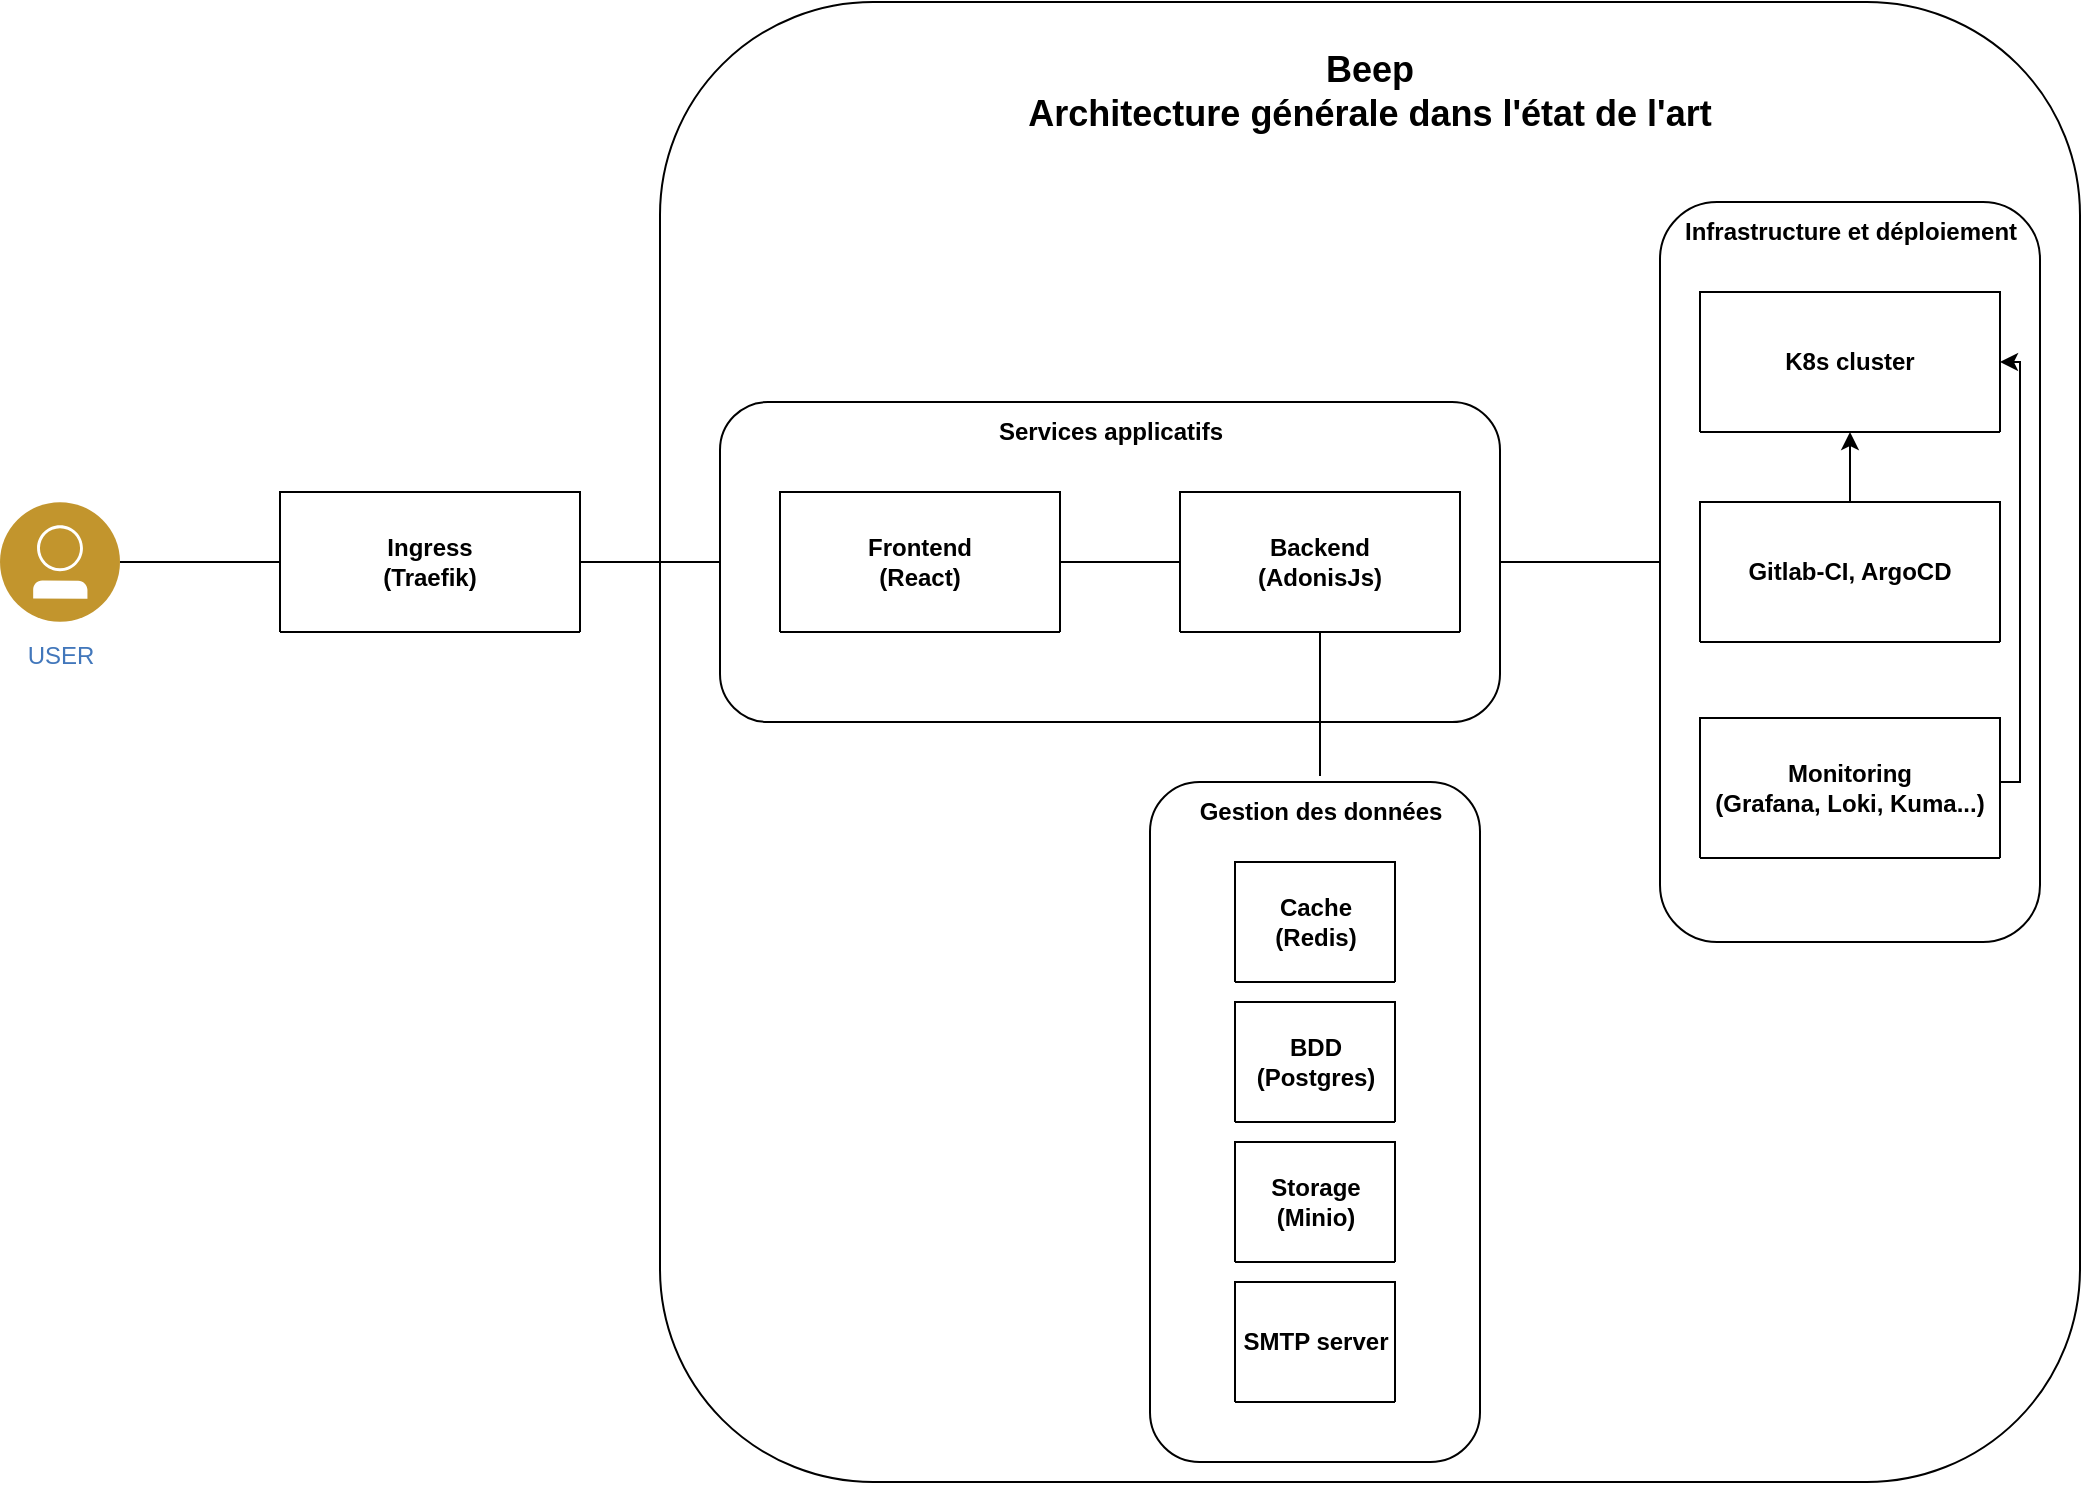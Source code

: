 <mxfile version="26.0.16">
  <diagram id="2f404044-711c-603c-8f00-f6bb4c023d3c" name="Page-1">
    <mxGraphModel grid="1" page="1" gridSize="10" guides="1" tooltips="1" connect="1" arrows="1" fold="1" pageScale="1" pageWidth="1169" pageHeight="827" background="none" math="0" shadow="0">
      <root>
        <mxCell id="0" />
        <mxCell id="1" parent="0" />
        <mxCell id="mkUzTBsy-N7OGZpN6Jnw-95" value="" style="group" connectable="0" vertex="1" parent="1">
          <mxGeometry x="400" y="800" width="710" height="740" as="geometry" />
        </mxCell>
        <mxCell id="mkUzTBsy-N7OGZpN6Jnw-82" value="" style="rounded=1;whiteSpace=wrap;html=1;" vertex="1" parent="mkUzTBsy-N7OGZpN6Jnw-95">
          <mxGeometry width="710" height="740" as="geometry" />
        </mxCell>
        <mxCell id="mkUzTBsy-N7OGZpN6Jnw-85" value="&lt;b&gt;&lt;font style=&quot;font-size: 18px;&quot;&gt;Beep&lt;/font&gt;&lt;/b&gt;&lt;div&gt;&lt;b&gt;&lt;font style=&quot;font-size: 18px;&quot;&gt;Architecture générale dans l&#39;état de l&#39;art&lt;/font&gt;&lt;/b&gt;&lt;/div&gt;" style="text;html=1;align=center;verticalAlign=middle;whiteSpace=wrap;rounded=0;" vertex="1" parent="mkUzTBsy-N7OGZpN6Jnw-95">
          <mxGeometry x="156.25" y="20" width="397.5" height="50" as="geometry" />
        </mxCell>
        <mxCell id="mkUzTBsy-N7OGZpN6Jnw-96" value="" style="endArrow=none;html=1;rounded=0;exitX=1;exitY=0.5;exitDx=0;exitDy=0;" edge="1" parent="mkUzTBsy-N7OGZpN6Jnw-95">
          <mxGeometry width="50" height="50" relative="1" as="geometry">
            <mxPoint x="420" y="280" as="sourcePoint" />
            <mxPoint x="500" y="280" as="targetPoint" />
          </mxGeometry>
        </mxCell>
        <mxCell id="mkUzTBsy-N7OGZpN6Jnw-92" value="" style="group" connectable="0" vertex="1" parent="mkUzTBsy-N7OGZpN6Jnw-95">
          <mxGeometry x="500" y="100" width="190" height="465" as="geometry" />
        </mxCell>
        <mxCell id="mkUzTBsy-N7OGZpN6Jnw-90" value="" style="rounded=1;whiteSpace=wrap;html=1;" vertex="1" parent="mkUzTBsy-N7OGZpN6Jnw-92">
          <mxGeometry width="190" height="370" as="geometry" />
        </mxCell>
        <mxCell id="mkUzTBsy-N7OGZpN6Jnw-91" value="&lt;b&gt;Infrastructure et déploiement&lt;/b&gt;" style="text;html=1;align=center;verticalAlign=middle;resizable=0;points=[];autosize=1;strokeColor=none;fillColor=none;" vertex="1" parent="mkUzTBsy-N7OGZpN6Jnw-92">
          <mxGeometry width="190" height="30" as="geometry" />
        </mxCell>
        <mxCell id="mkUzTBsy-N7OGZpN6Jnw-98" value="Gitlab-CI, ArgoCD" style="swimlane;whiteSpace=wrap;html=1;startSize=200;" vertex="1" parent="mkUzTBsy-N7OGZpN6Jnw-92">
          <mxGeometry x="20" y="150" width="150" height="70" as="geometry" />
        </mxCell>
        <mxCell id="mkUzTBsy-N7OGZpN6Jnw-76" value="Monitoring&lt;div&gt;(Grafana, Loki, Kuma...)&lt;/div&gt;" style="swimlane;whiteSpace=wrap;html=1;startSize=200;" vertex="1" parent="mkUzTBsy-N7OGZpN6Jnw-92">
          <mxGeometry x="20" y="258" width="150" height="70" as="geometry" />
        </mxCell>
        <mxCell id="mkUzTBsy-N7OGZpN6Jnw-106" value="" style="endArrow=classic;html=1;rounded=0;entryX=1;entryY=0.5;entryDx=0;entryDy=0;" edge="1" parent="mkUzTBsy-N7OGZpN6Jnw-95" target="mkUzTBsy-N7OGZpN6Jnw-78">
          <mxGeometry width="50" height="50" relative="1" as="geometry">
            <mxPoint x="670" y="390" as="sourcePoint" />
            <mxPoint x="720" y="340" as="targetPoint" />
            <Array as="points">
              <mxPoint x="680" y="390" />
              <mxPoint x="680" y="180" />
            </Array>
          </mxGeometry>
        </mxCell>
        <mxCell id="mkUzTBsy-N7OGZpN6Jnw-93" value="" style="group" connectable="0" vertex="1" parent="1">
          <mxGeometry x="430" y="1000" width="390" height="530" as="geometry" />
        </mxCell>
        <mxCell id="mkUzTBsy-N7OGZpN6Jnw-83" value="" style="rounded=1;whiteSpace=wrap;html=1;" vertex="1" parent="mkUzTBsy-N7OGZpN6Jnw-93">
          <mxGeometry width="390" height="160" as="geometry" />
        </mxCell>
        <mxCell id="mkUzTBsy-N7OGZpN6Jnw-84" value="&lt;b&gt;Services applicatifs&lt;/b&gt;" style="text;html=1;align=center;verticalAlign=middle;resizable=0;points=[];autosize=1;strokeColor=none;fillColor=none;" vertex="1" parent="mkUzTBsy-N7OGZpN6Jnw-93">
          <mxGeometry x="125" width="140" height="30" as="geometry" />
        </mxCell>
        <mxCell id="mkUzTBsy-N7OGZpN6Jnw-94" value="" style="group" connectable="0" vertex="1" parent="mkUzTBsy-N7OGZpN6Jnw-93">
          <mxGeometry x="215" y="190" width="165" height="340" as="geometry" />
        </mxCell>
        <mxCell id="mkUzTBsy-N7OGZpN6Jnw-86" value="" style="rounded=1;whiteSpace=wrap;html=1;" vertex="1" parent="mkUzTBsy-N7OGZpN6Jnw-94">
          <mxGeometry width="165" height="340" as="geometry" />
        </mxCell>
        <mxCell id="mkUzTBsy-N7OGZpN6Jnw-87" value="Gestion des données" style="text;html=1;align=center;verticalAlign=middle;resizable=0;points=[];autosize=1;strokeColor=none;fillColor=none;fontStyle=1" vertex="1" parent="mkUzTBsy-N7OGZpN6Jnw-94">
          <mxGeometry x="15" width="140" height="30" as="geometry" />
        </mxCell>
        <mxCell id="mkUzTBsy-N7OGZpN6Jnw-73" value="Cache&lt;div&gt;(Redis)&lt;/div&gt;" style="swimlane;whiteSpace=wrap;html=1;startSize=200;" vertex="1" parent="mkUzTBsy-N7OGZpN6Jnw-94">
          <mxGeometry x="42.5" y="40" width="80" height="60" as="geometry" />
        </mxCell>
        <mxCell id="mkUzTBsy-N7OGZpN6Jnw-67" value="BDD&lt;div&gt;(Postgres)&lt;/div&gt;" style="swimlane;whiteSpace=wrap;html=1;startSize=200;" vertex="1" parent="mkUzTBsy-N7OGZpN6Jnw-94">
          <mxGeometry x="42.5" y="110" width="80" height="60" as="geometry" />
        </mxCell>
        <mxCell id="mkUzTBsy-N7OGZpN6Jnw-74" value="Storage&lt;div&gt;(Minio)&lt;/div&gt;" style="swimlane;whiteSpace=wrap;html=1;startSize=200;" vertex="1" parent="mkUzTBsy-N7OGZpN6Jnw-94">
          <mxGeometry x="42.5" y="180" width="80" height="60" as="geometry" />
        </mxCell>
        <mxCell id="mkUzTBsy-N7OGZpN6Jnw-75" value="SMTP server" style="swimlane;whiteSpace=wrap;html=1;startSize=200;" vertex="1" parent="mkUzTBsy-N7OGZpN6Jnw-94">
          <mxGeometry x="42.5" y="250" width="80" height="60" as="geometry" />
        </mxCell>
        <mxCell id="mkUzTBsy-N7OGZpN6Jnw-65" value="Frontend&lt;div&gt;(React)&lt;/div&gt;" style="swimlane;whiteSpace=wrap;html=1;startSize=200;" vertex="1" parent="mkUzTBsy-N7OGZpN6Jnw-93">
          <mxGeometry x="30" y="45" width="140" height="70" as="geometry" />
        </mxCell>
        <mxCell id="mkUzTBsy-N7OGZpN6Jnw-66" value="Backend&lt;div&gt;(AdonisJs)&lt;/div&gt;" style="swimlane;whiteSpace=wrap;html=1;startSize=200;" vertex="1" parent="mkUzTBsy-N7OGZpN6Jnw-93">
          <mxGeometry x="230" y="45" width="140" height="70" as="geometry" />
        </mxCell>
        <mxCell id="mkUzTBsy-N7OGZpN6Jnw-71" value="" style="endArrow=none;html=1;rounded=0;entryX=0;entryY=0.5;entryDx=0;entryDy=0;exitX=1;exitY=0.5;exitDx=0;exitDy=0;" edge="1" parent="mkUzTBsy-N7OGZpN6Jnw-93" source="mkUzTBsy-N7OGZpN6Jnw-65" target="mkUzTBsy-N7OGZpN6Jnw-66">
          <mxGeometry width="50" height="50" relative="1" as="geometry">
            <mxPoint x="178" y="80" as="sourcePoint" />
            <mxPoint x="188" y="80" as="targetPoint" />
          </mxGeometry>
        </mxCell>
        <mxCell id="mkUzTBsy-N7OGZpN6Jnw-72" value="" style="endArrow=none;html=1;rounded=0;exitX=0.5;exitY=1;exitDx=0;exitDy=0;entryX=0.5;entryY=-0.1;entryDx=0;entryDy=0;entryPerimeter=0;" edge="1" parent="mkUzTBsy-N7OGZpN6Jnw-93" source="mkUzTBsy-N7OGZpN6Jnw-66" target="mkUzTBsy-N7OGZpN6Jnw-87">
          <mxGeometry width="50" height="50" relative="1" as="geometry">
            <mxPoint x="550" y="130" as="sourcePoint" />
            <mxPoint x="600" y="80" as="targetPoint" />
          </mxGeometry>
        </mxCell>
        <mxCell id="mkUzTBsy-N7OGZpN6Jnw-62" value="&lt;div&gt;&lt;span style=&quot;background-color: light-dark(rgb(255, 255, 255), rgb(18, 18, 18)); color: light-dark(rgb(66, 119, 187), rgb(101, 146, 205));&quot;&gt;USER&lt;/span&gt;&lt;/div&gt;" style="aspect=fixed;perimeter=ellipsePerimeter;html=1;align=center;shadow=0;dashed=0;image;image=img/lib/ibm/users/user.svg;strokeColor=#FF0000;fillColor=#FFFF66;gradientColor=none;fontColor=#4277BB;labelBackgroundColor=#ffffff;fontSize=12;spacingTop=3;" vertex="1" parent="1">
          <mxGeometry x="70" y="1050" width="60" height="60" as="geometry" />
        </mxCell>
        <mxCell id="mkUzTBsy-N7OGZpN6Jnw-68" value="" style="endArrow=none;html=1;rounded=0;" edge="1" parent="1">
          <mxGeometry width="50" height="50" relative="1" as="geometry">
            <mxPoint x="130" y="1080" as="sourcePoint" />
            <mxPoint x="210" y="1080" as="targetPoint" />
          </mxGeometry>
        </mxCell>
        <mxCell id="mkUzTBsy-N7OGZpN6Jnw-78" value="K8s cluster" style="swimlane;whiteSpace=wrap;html=1;startSize=200;" vertex="1" parent="1">
          <mxGeometry x="920" y="945" width="150" height="70" as="geometry" />
        </mxCell>
        <mxCell id="mkUzTBsy-N7OGZpN6Jnw-101" value="Ingress&lt;div&gt;(Traefik)&lt;/div&gt;" style="swimlane;whiteSpace=wrap;html=1;startSize=200;" vertex="1" parent="1">
          <mxGeometry x="210" y="1045" width="150" height="70" as="geometry" />
        </mxCell>
        <mxCell id="mkUzTBsy-N7OGZpN6Jnw-102" value="" style="endArrow=none;html=1;rounded=0;exitX=1;exitY=0.5;exitDx=0;exitDy=0;entryX=0;entryY=0.5;entryDx=0;entryDy=0;" edge="1" parent="1" source="mkUzTBsy-N7OGZpN6Jnw-101" target="mkUzTBsy-N7OGZpN6Jnw-83">
          <mxGeometry width="50" height="50" relative="1" as="geometry">
            <mxPoint x="740" y="1210" as="sourcePoint" />
            <mxPoint x="790" y="1160" as="targetPoint" />
          </mxGeometry>
        </mxCell>
        <mxCell id="mkUzTBsy-N7OGZpN6Jnw-105" style="edgeStyle=none;rounded=0;orthogonalLoop=1;jettySize=auto;html=1;exitX=0.5;exitY=0;exitDx=0;exitDy=0;" edge="1" parent="1" source="mkUzTBsy-N7OGZpN6Jnw-98" target="mkUzTBsy-N7OGZpN6Jnw-78">
          <mxGeometry relative="1" as="geometry" />
        </mxCell>
      </root>
    </mxGraphModel>
  </diagram>
</mxfile>
